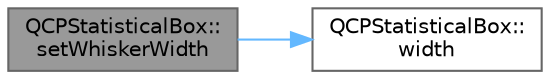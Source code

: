 digraph "QCPStatisticalBox::setWhiskerWidth"
{
 // LATEX_PDF_SIZE
  bgcolor="transparent";
  edge [fontname=Helvetica,fontsize=10,labelfontname=Helvetica,labelfontsize=10];
  node [fontname=Helvetica,fontsize=10,shape=box,height=0.2,width=0.4];
  rankdir="LR";
  Node1 [label="QCPStatisticalBox::\lsetWhiskerWidth",height=0.2,width=0.4,color="gray40", fillcolor="grey60", style="filled", fontcolor="black",tooltip=" "];
  Node1 -> Node2 [color="steelblue1",style="solid"];
  Node2 [label="QCPStatisticalBox::\lwidth",height=0.2,width=0.4,color="grey40", fillcolor="white", style="filled",URL="$class_q_c_p_statistical_box.html#ae589b7481dec6ef8e50ebb6492d296f1",tooltip=" "];
}

